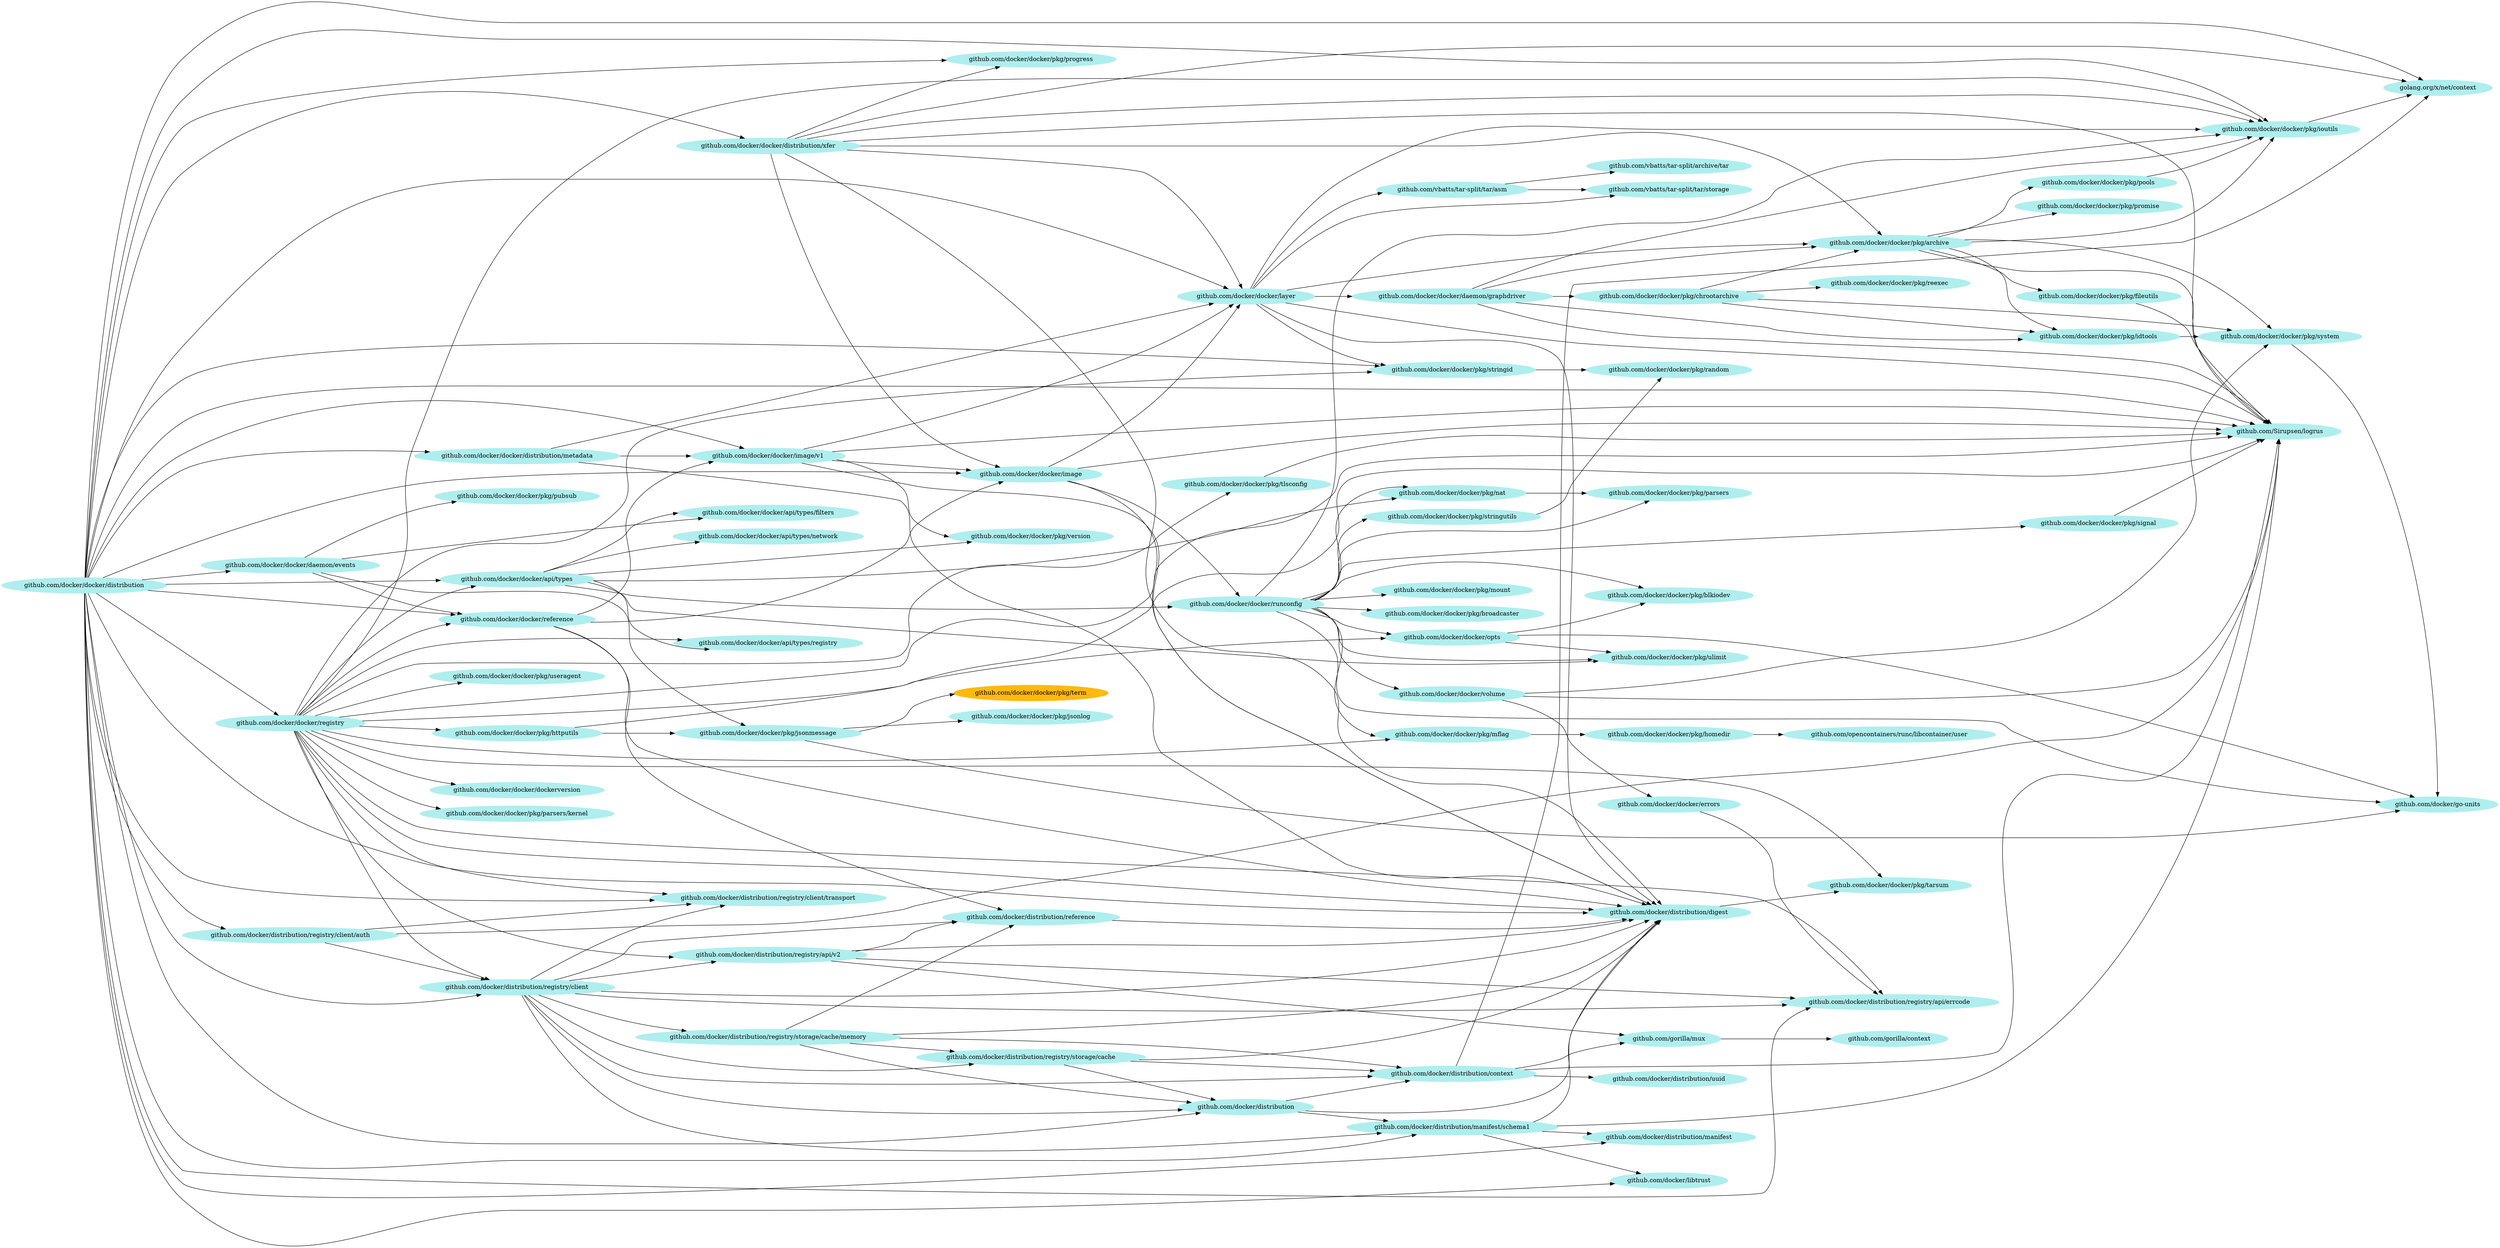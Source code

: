digraph godep {
rankdir="LR"
0 [label="github.com/docker/docker/pkg/version" style="filled" color="paleturquoise"];
1 [label="github.com/docker/docker/daemon/events" style="filled" color="paleturquoise"];
1 -> 2;
1 -> 3;
1 -> 4;
1 -> 5;
5 [label="github.com/docker/docker/reference" style="filled" color="paleturquoise"];
5 -> 6;
5 -> 7;
5 -> 8;
5 -> 9;
10 [label="github.com/docker/docker/daemon/graphdriver" style="filled" color="paleturquoise"];
10 -> 11;
10 -> 12;
10 -> 13;
10 -> 14;
10 -> 15;
12 [label="github.com/docker/docker/pkg/archive" style="filled" color="paleturquoise"];
12 -> 11;
12 -> 16;
12 -> 14;
12 -> 15;
12 -> 17;
12 -> 18;
12 -> 19;
20 [label="github.com/vbatts/tar-split/tar/storage" style="filled" color="paleturquoise"];
21 [label="github.com/docker/docker/pkg/tarsum" style="filled" color="paleturquoise"];
7 [label="github.com/docker/distribution/reference" style="filled" color="paleturquoise"];
7 -> 6;
6 [label="github.com/docker/distribution/digest" style="filled" color="paleturquoise"];
6 -> 21;
22 [label="github.com/docker/docker/api/types" style="filled" color="paleturquoise"];
22 -> 2;
22 -> 23;
22 -> 24;
22 -> 25;
22 -> 26;
22 -> 0;
22 -> 27;
28 [label="github.com/docker/docker/pkg/stringutils" style="filled" color="paleturquoise"];
28 -> 29;
30 [label="github.com/docker/docker/pkg/jsonlog" style="filled" color="paleturquoise"];
31 [label="github.com/docker/docker/pkg/term" style="filled" color="darkgoldenrod1"];
32 [label="github.com/docker/docker/dockerversion" style="filled" color="paleturquoise"];
11 [label="github.com/Sirupsen/logrus" style="filled" color="paleturquoise"];
33 [label="github.com/docker/distribution/uuid" style="filled" color="paleturquoise"];
34 [label="github.com/docker/docker/pkg/tlsconfig" style="filled" color="paleturquoise"];
34 -> 11;
26 [label="github.com/docker/docker/pkg/ulimit" style="filled" color="paleturquoise"];
8 [label="github.com/docker/docker/image" style="filled" color="paleturquoise"];
8 -> 11;
8 -> 6;
8 -> 35;
8 -> 27;
36 [label="github.com/vbatts/tar-split/archive/tar" style="filled" color="paleturquoise"];
37 [label="github.com/docker/docker/distribution" style="filled" color="paleturquoise"];
37 -> 11;
37 -> 38;
37 -> 6;
37 -> 39;
37 -> 40;
37 -> 41;
37 -> 42;
37 -> 43;
37 -> 44;
37 -> 22;
37 -> 1;
37 -> 45;
37 -> 46;
37 -> 8;
37 -> 9;
37 -> 35;
37 -> 15;
37 -> 47;
37 -> 48;
37 -> 5;
37 -> 49;
37 -> 50;
37 -> 51;
3 [label="github.com/docker/docker/pkg/jsonmessage" style="filled" color="paleturquoise"];
3 -> 30;
3 -> 31;
3 -> 52;
2 [label="github.com/docker/docker/api/types/filters" style="filled" color="paleturquoise"];
53 [label="github.com/docker/docker/pkg/parsers" style="filled" color="paleturquoise"];
54 [label="github.com/docker/docker/pkg/homedir" style="filled" color="paleturquoise"];
54 -> 55;
56 [label="github.com/docker/docker/pkg/mount" style="filled" color="paleturquoise"];
57 [label="github.com/vbatts/tar-split/tar/asm" style="filled" color="paleturquoise"];
57 -> 36;
57 -> 20;
38 [label="github.com/docker/distribution" style="filled" color="paleturquoise"];
38 -> 58;
38 -> 6;
38 -> 40;
58 [label="github.com/docker/distribution/context" style="filled" color="paleturquoise"];
58 -> 11;
58 -> 33;
58 -> 59;
58 -> 51;
60 [label="github.com/gorilla/context" style="filled" color="paleturquoise"];
61 [label="github.com/docker/docker/errors" style="filled" color="paleturquoise"];
61 -> 41;
16 [label="github.com/docker/docker/pkg/fileutils" style="filled" color="paleturquoise"];
16 -> 11;
14 [label="github.com/docker/docker/pkg/idtools" style="filled" color="paleturquoise"];
14 -> 19;
17 [label="github.com/docker/docker/pkg/pools" style="filled" color="paleturquoise"];
17 -> 15;
18 [label="github.com/docker/docker/pkg/promise" style="filled" color="paleturquoise"];
45 [label="github.com/docker/docker/distribution/metadata" style="filled" color="paleturquoise"];
45 -> 6;
45 -> 9;
45 -> 35;
50 [label="github.com/docker/libtrust" style="filled" color="paleturquoise"];
19 [label="github.com/docker/docker/pkg/system" style="filled" color="paleturquoise"];
19 -> 52;
29 [label="github.com/docker/docker/pkg/random" style="filled" color="paleturquoise"];
40 [label="github.com/docker/distribution/manifest/schema1" style="filled" color="paleturquoise"];
40 -> 11;
40 -> 6;
40 -> 39;
40 -> 50;
39 [label="github.com/docker/distribution/manifest" style="filled" color="paleturquoise"];
62 [label="github.com/docker/docker/pkg/parsers/kernel" style="filled" color="paleturquoise"];
63 [label="github.com/docker/docker/opts" style="filled" color="paleturquoise"];
63 -> 64;
63 -> 26;
63 -> 52;
46 [label="github.com/docker/docker/distribution/xfer" style="filled" color="paleturquoise"];
46 -> 11;
46 -> 6;
46 -> 8;
46 -> 35;
46 -> 12;
46 -> 15;
46 -> 47;
46 -> 51;
65 [label="github.com/docker/docker/pkg/mflag" style="filled" color="paleturquoise"];
65 -> 54;
66 [label="github.com/docker/docker/pkg/signal" style="filled" color="paleturquoise"];
66 -> 11;
13 [label="github.com/docker/docker/pkg/chrootarchive" style="filled" color="paleturquoise"];
13 -> 12;
13 -> 14;
13 -> 67;
13 -> 19;
49 [label="github.com/docker/docker/registry" style="filled" color="paleturquoise"];
49 -> 11;
49 -> 6;
49 -> 41;
49 -> 68;
49 -> 42;
49 -> 44;
49 -> 22;
49 -> 24;
49 -> 32;
49 -> 63;
49 -> 69;
49 -> 15;
49 -> 65;
49 -> 62;
49 -> 48;
49 -> 21;
49 -> 34;
49 -> 70;
49 -> 5;
69 [label="github.com/docker/docker/pkg/httputils" style="filled" color="paleturquoise"];
69 -> 11;
69 -> 3;
44 [label="github.com/docker/distribution/registry/client/transport" style="filled" color="paleturquoise"];
24 [label="github.com/docker/docker/api/types/registry" style="filled" color="paleturquoise"];
27 [label="github.com/docker/docker/runconfig" style="filled" color="paleturquoise"];
27 -> 63;
27 -> 64;
27 -> 71;
27 -> 15;
27 -> 65;
27 -> 56;
27 -> 25;
27 -> 53;
27 -> 66;
27 -> 28;
27 -> 26;
27 -> 72;
27 -> 52;
15 [label="github.com/docker/docker/pkg/ioutils" style="filled" color="paleturquoise"];
15 -> 51;
9 [label="github.com/docker/docker/image/v1" style="filled" color="paleturquoise"];
9 -> 11;
9 -> 6;
9 -> 8;
9 -> 35;
9 -> 0;
41 [label="github.com/docker/distribution/registry/api/errcode" style="filled" color="paleturquoise"];
43 [label="github.com/docker/distribution/registry/client/auth" style="filled" color="paleturquoise"];
43 -> 11;
43 -> 42;
43 -> 44;
64 [label="github.com/docker/docker/pkg/blkiodev" style="filled" color="paleturquoise"];
55 [label="github.com/opencontainers/runc/libcontainer/user" style="filled" color="paleturquoise"];
35 [label="github.com/docker/docker/layer" style="filled" color="paleturquoise"];
35 -> 11;
35 -> 6;
35 -> 10;
35 -> 12;
35 -> 15;
35 -> 48;
35 -> 57;
35 -> 20;
67 [label="github.com/docker/docker/pkg/reexec" style="filled" color="paleturquoise"];
48 [label="github.com/docker/docker/pkg/stringid" style="filled" color="paleturquoise"];
48 -> 29;
47 [label="github.com/docker/docker/pkg/progress" style="filled" color="paleturquoise"];
73 [label="github.com/docker/distribution/registry/storage/cache/memory" style="filled" color="paleturquoise"];
73 -> 38;
73 -> 58;
73 -> 6;
73 -> 7;
73 -> 74;
25 [label="github.com/docker/docker/pkg/nat" style="filled" color="paleturquoise"];
25 -> 53;
70 [label="github.com/docker/docker/pkg/useragent" style="filled" color="paleturquoise"];
74 [label="github.com/docker/distribution/registry/storage/cache" style="filled" color="paleturquoise"];
74 -> 38;
74 -> 58;
74 -> 6;
4 [label="github.com/docker/docker/pkg/pubsub" style="filled" color="paleturquoise"];
68 [label="github.com/docker/distribution/registry/api/v2" style="filled" color="paleturquoise"];
68 -> 6;
68 -> 7;
68 -> 41;
68 -> 59;
23 [label="github.com/docker/docker/api/types/network" style="filled" color="paleturquoise"];
42 [label="github.com/docker/distribution/registry/client" style="filled" color="paleturquoise"];
42 -> 38;
42 -> 58;
42 -> 6;
42 -> 40;
42 -> 7;
42 -> 41;
42 -> 68;
42 -> 44;
42 -> 74;
42 -> 73;
52 [label="github.com/docker/go-units" style="filled" color="paleturquoise"];
71 [label="github.com/docker/docker/pkg/broadcaster" style="filled" color="paleturquoise"];
59 [label="github.com/gorilla/mux" style="filled" color="paleturquoise"];
59 -> 60;
51 [label="golang.org/x/net/context" style="filled" color="paleturquoise"];
72 [label="github.com/docker/docker/volume" style="filled" color="paleturquoise"];
72 -> 11;
72 -> 61;
72 -> 19;
}
